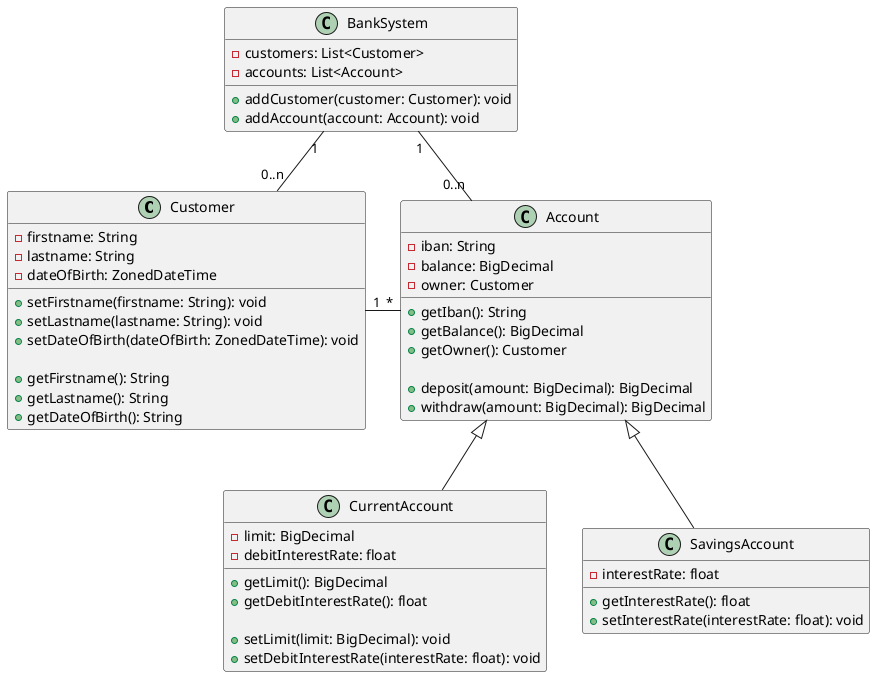 @startuml
'https://plantuml.com/class-diagram


class Customer {
  -firstname: String
  -lastname: String
  -dateOfBirth: ZonedDateTime

  +setFirstname(firstname: String): void
  +setLastname(lastname: String): void
  +setDateOfBirth(dateOfBirth: ZonedDateTime): void

  +getFirstname(): String
  +getLastname(): String
  +getDateOfBirth(): String
}

class BankSystem {
  -customers: List<Customer>
  -accounts: List<Account>

  +addCustomer(customer: Customer): void
  +addAccount(account: Account): void
}

class Account {
  -iban: String
  -balance: BigDecimal
  -owner: Customer

  +getIban(): String
  +getBalance(): BigDecimal
  +getOwner(): Customer

  +deposit(amount: BigDecimal): BigDecimal
  +withdraw(amount: BigDecimal): BigDecimal
}

' Girokonto
class CurrentAccount {
  -limit: BigDecimal
  -debitInterestRate: float

  +getLimit(): BigDecimal
  +getDebitInterestRate(): float

  +setLimit(limit: BigDecimal): void
  +setDebitInterestRate(interestRate: float): void
}

' Sparkonto
class SavingsAccount {
  -interestRate: float

  +getInterestRate(): float
  +setInterestRate(interestRate: float): void
}

Customer "1" - "*" Account
BankSystem "1" -- "0..n" Account
BankSystem "1" -- "0..n" Customer

Account <|-- CurrentAccount
Account <|-- SavingsAccount

@enduml
